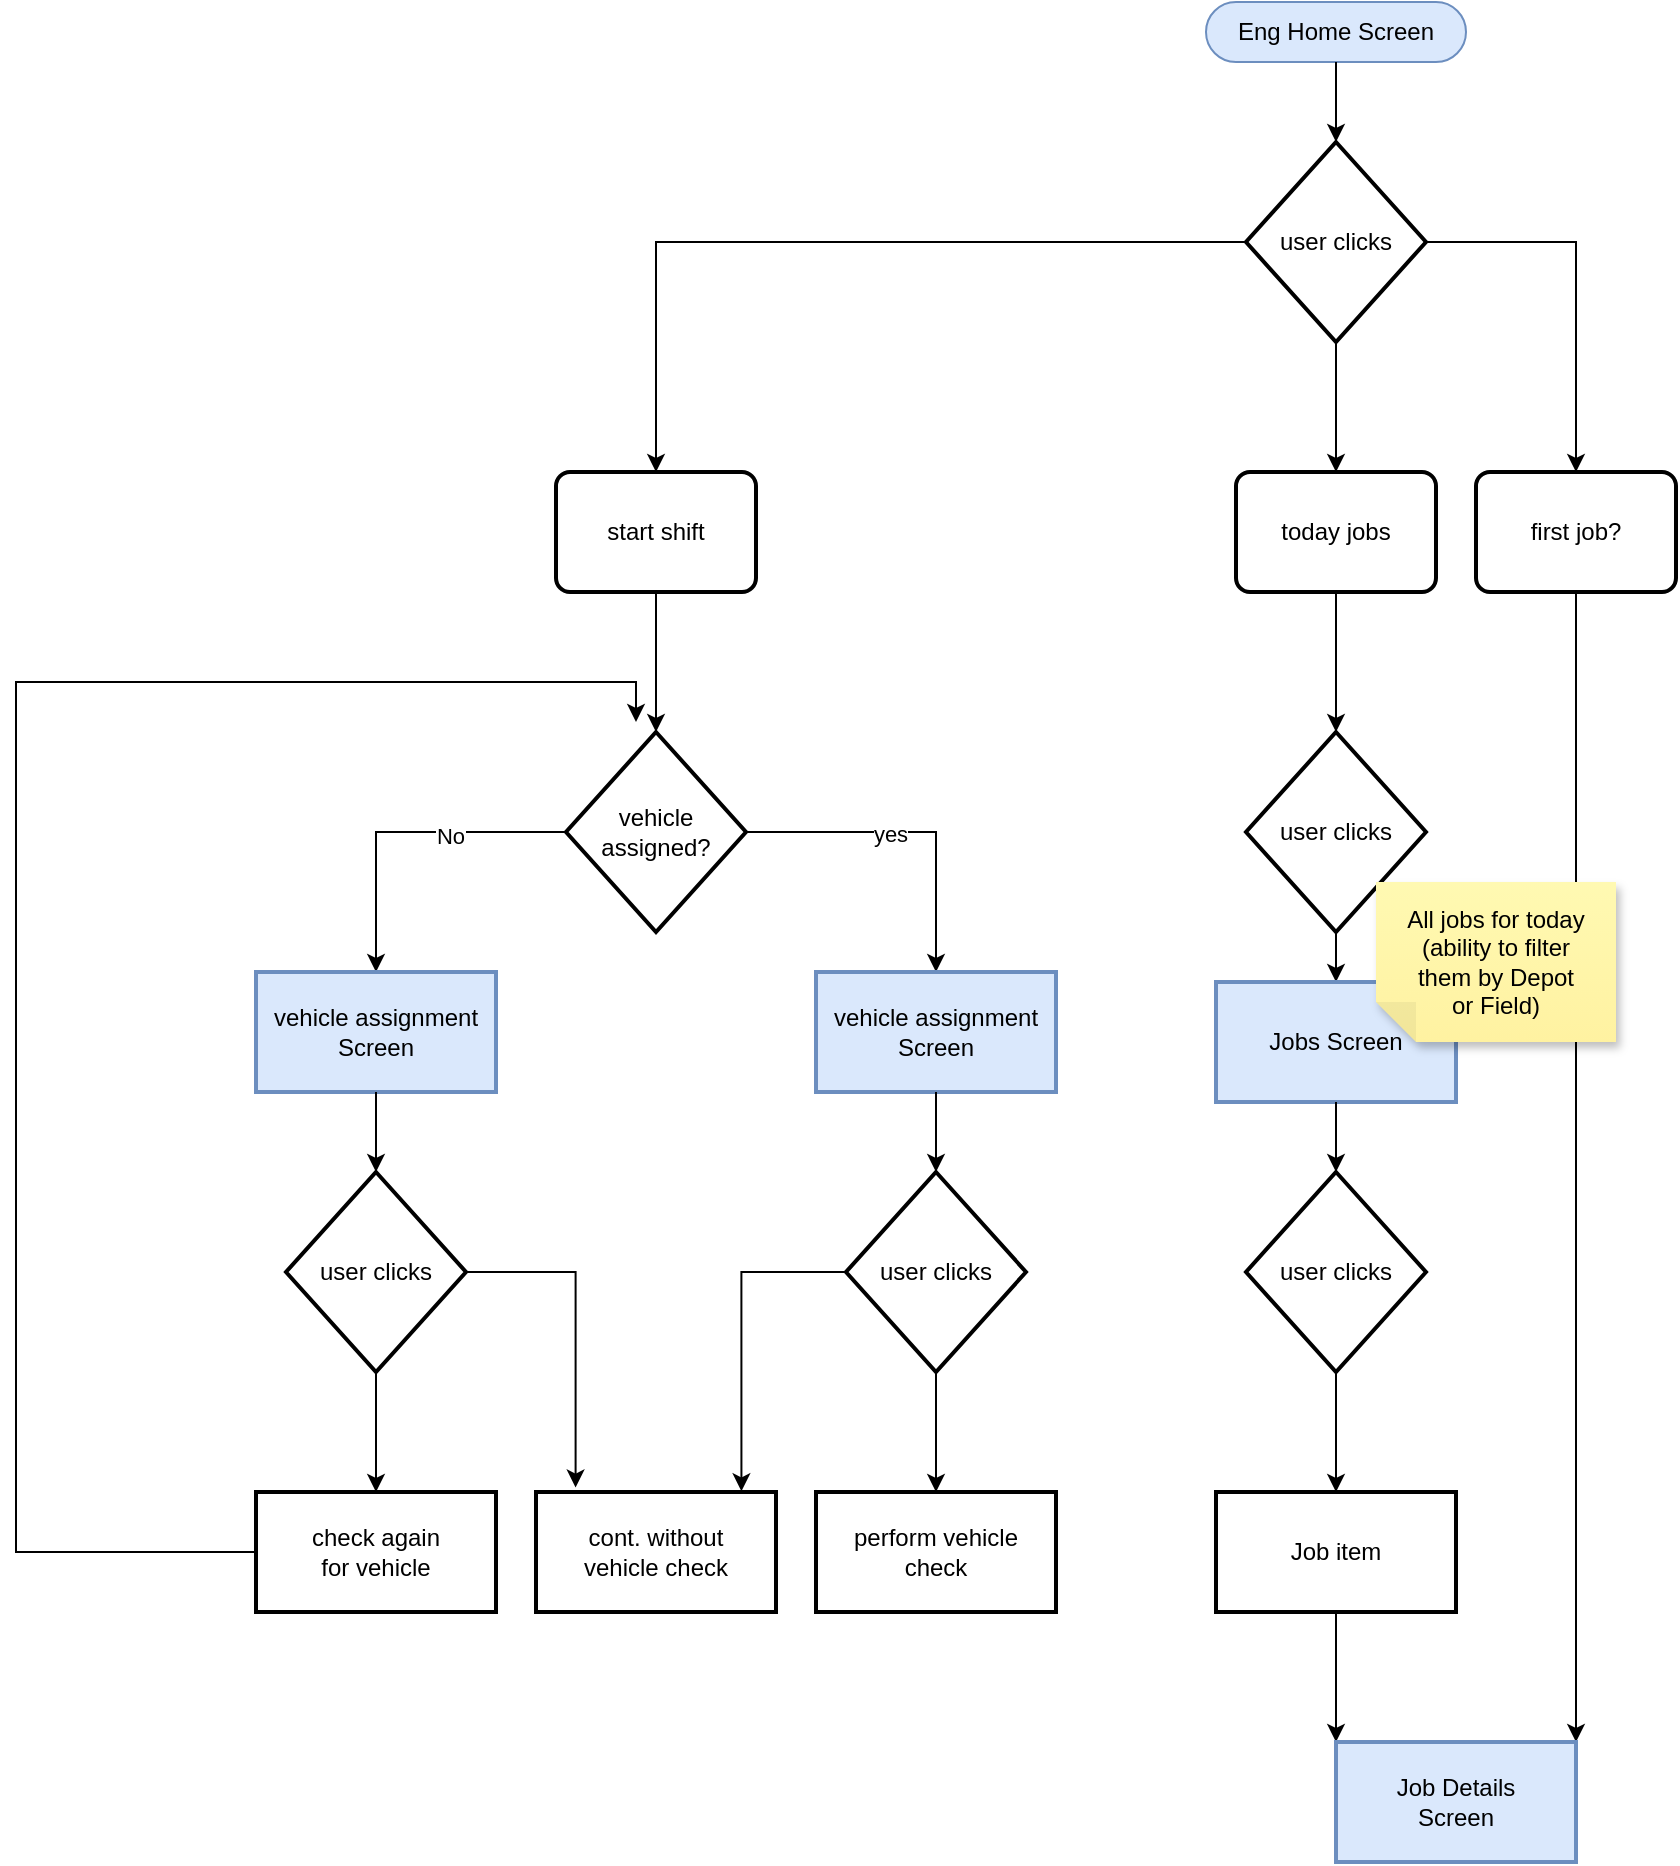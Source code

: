 <mxfile version="22.1.5" type="github">
  <diagram id="kgpKYQtTHZ0yAKxKKP6v" name="Page-1">
    <mxGraphModel dx="2793" dy="1102" grid="1" gridSize="10" guides="1" tooltips="1" connect="1" arrows="1" fold="1" page="1" pageScale="1" pageWidth="850" pageHeight="1100" math="0" shadow="0">
      <root>
        <mxCell id="0" />
        <mxCell id="1" parent="0" />
        <mxCell id="PvGmognT5EnWfmdFGkZc-1" value="Eng Home Screen" style="html=1;dashed=0;whiteSpace=wrap;shape=mxgraph.dfd.start;fillColor=#dae8fc;strokeColor=#6c8ebf;" vertex="1" parent="1">
          <mxGeometry x="135" y="30" width="130" height="30" as="geometry" />
        </mxCell>
        <mxCell id="PvGmognT5EnWfmdFGkZc-11" value="" style="edgeStyle=orthogonalEdgeStyle;rounded=0;orthogonalLoop=1;jettySize=auto;html=1;" edge="1" parent="1" source="PvGmognT5EnWfmdFGkZc-8" target="PvGmognT5EnWfmdFGkZc-10">
          <mxGeometry relative="1" as="geometry" />
        </mxCell>
        <mxCell id="PvGmognT5EnWfmdFGkZc-12" value="yes" style="edgeLabel;html=1;align=center;verticalAlign=middle;resizable=0;points=[];" vertex="1" connectable="0" parent="PvGmognT5EnWfmdFGkZc-11">
          <mxGeometry x="-0.125" y="-1" relative="1" as="geometry">
            <mxPoint as="offset" />
          </mxGeometry>
        </mxCell>
        <mxCell id="PvGmognT5EnWfmdFGkZc-34" style="edgeStyle=orthogonalEdgeStyle;rounded=0;orthogonalLoop=1;jettySize=auto;html=1;entryX=0.5;entryY=0;entryDx=0;entryDy=0;" edge="1" parent="1" source="PvGmognT5EnWfmdFGkZc-8" target="PvGmognT5EnWfmdFGkZc-33">
          <mxGeometry relative="1" as="geometry" />
        </mxCell>
        <mxCell id="PvGmognT5EnWfmdFGkZc-35" value="No" style="edgeLabel;html=1;align=center;verticalAlign=middle;resizable=0;points=[];" vertex="1" connectable="0" parent="PvGmognT5EnWfmdFGkZc-34">
          <mxGeometry x="-0.298" y="2" relative="1" as="geometry">
            <mxPoint as="offset" />
          </mxGeometry>
        </mxCell>
        <mxCell id="PvGmognT5EnWfmdFGkZc-8" value="vehicle&lt;br&gt;assigned?" style="strokeWidth=2;html=1;shape=mxgraph.flowchart.decision;whiteSpace=wrap;" vertex="1" parent="1">
          <mxGeometry x="-185" y="395" width="90" height="100" as="geometry" />
        </mxCell>
        <mxCell id="PvGmognT5EnWfmdFGkZc-10" value="vehicle assignment&lt;br&gt;Screen" style="whiteSpace=wrap;html=1;strokeWidth=2;fillColor=#dae8fc;strokeColor=#6c8ebf;" vertex="1" parent="1">
          <mxGeometry x="-60" y="515" width="120" height="60" as="geometry" />
        </mxCell>
        <mxCell id="PvGmognT5EnWfmdFGkZc-13" value="cont. without&lt;br&gt;vehicle check" style="whiteSpace=wrap;html=1;strokeWidth=2;" vertex="1" parent="1">
          <mxGeometry x="-200" y="775" width="120" height="60" as="geometry" />
        </mxCell>
        <mxCell id="PvGmognT5EnWfmdFGkZc-27" style="edgeStyle=orthogonalEdgeStyle;rounded=0;orthogonalLoop=1;jettySize=auto;html=1;entryX=0.5;entryY=0;entryDx=0;entryDy=0;" edge="1" parent="1" source="PvGmognT5EnWfmdFGkZc-22" target="PvGmognT5EnWfmdFGkZc-24">
          <mxGeometry relative="1" as="geometry" />
        </mxCell>
        <mxCell id="PvGmognT5EnWfmdFGkZc-28" style="edgeStyle=orthogonalEdgeStyle;rounded=0;orthogonalLoop=1;jettySize=auto;html=1;entryX=0.5;entryY=0;entryDx=0;entryDy=0;" edge="1" parent="1" source="PvGmognT5EnWfmdFGkZc-22" target="PvGmognT5EnWfmdFGkZc-23">
          <mxGeometry relative="1" as="geometry" />
        </mxCell>
        <mxCell id="PvGmognT5EnWfmdFGkZc-29" style="edgeStyle=orthogonalEdgeStyle;rounded=0;orthogonalLoop=1;jettySize=auto;html=1;entryX=0.5;entryY=0;entryDx=0;entryDy=0;" edge="1" parent="1" source="PvGmognT5EnWfmdFGkZc-22" target="PvGmognT5EnWfmdFGkZc-25">
          <mxGeometry relative="1" as="geometry" />
        </mxCell>
        <mxCell id="PvGmognT5EnWfmdFGkZc-22" value="user clicks" style="strokeWidth=2;html=1;shape=mxgraph.flowchart.decision;whiteSpace=wrap;" vertex="1" parent="1">
          <mxGeometry x="155" y="100" width="90" height="100" as="geometry" />
        </mxCell>
        <mxCell id="PvGmognT5EnWfmdFGkZc-23" value="start shift" style="rounded=1;whiteSpace=wrap;html=1;absoluteArcSize=1;arcSize=14;strokeWidth=2;" vertex="1" parent="1">
          <mxGeometry x="-190" y="265" width="100" height="60" as="geometry" />
        </mxCell>
        <mxCell id="PvGmognT5EnWfmdFGkZc-24" value="today jobs" style="rounded=1;whiteSpace=wrap;html=1;absoluteArcSize=1;arcSize=14;strokeWidth=2;" vertex="1" parent="1">
          <mxGeometry x="150" y="265" width="100" height="60" as="geometry" />
        </mxCell>
        <mxCell id="PvGmognT5EnWfmdFGkZc-57" style="edgeStyle=orthogonalEdgeStyle;rounded=0;orthogonalLoop=1;jettySize=auto;html=1;entryX=1;entryY=0;entryDx=0;entryDy=0;" edge="1" parent="1" source="PvGmognT5EnWfmdFGkZc-25" target="PvGmognT5EnWfmdFGkZc-56">
          <mxGeometry relative="1" as="geometry" />
        </mxCell>
        <mxCell id="PvGmognT5EnWfmdFGkZc-25" value="first job?" style="rounded=1;whiteSpace=wrap;html=1;absoluteArcSize=1;arcSize=14;strokeWidth=2;" vertex="1" parent="1">
          <mxGeometry x="270" y="265" width="100" height="60" as="geometry" />
        </mxCell>
        <mxCell id="PvGmognT5EnWfmdFGkZc-30" style="edgeStyle=orthogonalEdgeStyle;rounded=0;orthogonalLoop=1;jettySize=auto;html=1;entryX=0.5;entryY=0;entryDx=0;entryDy=0;entryPerimeter=0;" edge="1" parent="1" source="PvGmognT5EnWfmdFGkZc-1" target="PvGmognT5EnWfmdFGkZc-22">
          <mxGeometry relative="1" as="geometry" />
        </mxCell>
        <mxCell id="PvGmognT5EnWfmdFGkZc-31" style="edgeStyle=orthogonalEdgeStyle;rounded=0;orthogonalLoop=1;jettySize=auto;html=1;entryX=0.5;entryY=0;entryDx=0;entryDy=0;entryPerimeter=0;" edge="1" parent="1" source="PvGmognT5EnWfmdFGkZc-23" target="PvGmognT5EnWfmdFGkZc-8">
          <mxGeometry relative="1" as="geometry" />
        </mxCell>
        <mxCell id="PvGmognT5EnWfmdFGkZc-42" style="edgeStyle=orthogonalEdgeStyle;rounded=0;orthogonalLoop=1;jettySize=auto;html=1;entryX=0.5;entryY=0;entryDx=0;entryDy=0;" edge="1" parent="1" source="PvGmognT5EnWfmdFGkZc-32" target="PvGmognT5EnWfmdFGkZc-41">
          <mxGeometry relative="1" as="geometry" />
        </mxCell>
        <mxCell id="PvGmognT5EnWfmdFGkZc-32" value="user clicks" style="strokeWidth=2;html=1;shape=mxgraph.flowchart.decision;whiteSpace=wrap;" vertex="1" parent="1">
          <mxGeometry x="-45" y="615" width="90" height="100" as="geometry" />
        </mxCell>
        <mxCell id="PvGmognT5EnWfmdFGkZc-33" value="vehicle assignment&lt;br&gt;Screen" style="whiteSpace=wrap;html=1;strokeWidth=2;fillColor=#dae8fc;strokeColor=#6c8ebf;" vertex="1" parent="1">
          <mxGeometry x="-340" y="515" width="120" height="60" as="geometry" />
        </mxCell>
        <mxCell id="PvGmognT5EnWfmdFGkZc-36" style="edgeStyle=orthogonalEdgeStyle;rounded=0;orthogonalLoop=1;jettySize=auto;html=1;entryX=0.5;entryY=0;entryDx=0;entryDy=0;entryPerimeter=0;" edge="1" parent="1" source="PvGmognT5EnWfmdFGkZc-10" target="PvGmognT5EnWfmdFGkZc-32">
          <mxGeometry relative="1" as="geometry" />
        </mxCell>
        <mxCell id="PvGmognT5EnWfmdFGkZc-44" style="edgeStyle=orthogonalEdgeStyle;rounded=0;orthogonalLoop=1;jettySize=auto;html=1;entryX=0.5;entryY=0;entryDx=0;entryDy=0;" edge="1" parent="1" source="PvGmognT5EnWfmdFGkZc-37" target="PvGmognT5EnWfmdFGkZc-43">
          <mxGeometry relative="1" as="geometry" />
        </mxCell>
        <mxCell id="PvGmognT5EnWfmdFGkZc-37" value="user clicks" style="strokeWidth=2;html=1;shape=mxgraph.flowchart.decision;whiteSpace=wrap;" vertex="1" parent="1">
          <mxGeometry x="-325" y="615" width="90" height="100" as="geometry" />
        </mxCell>
        <mxCell id="PvGmognT5EnWfmdFGkZc-38" style="edgeStyle=orthogonalEdgeStyle;rounded=0;orthogonalLoop=1;jettySize=auto;html=1;entryX=0.5;entryY=0;entryDx=0;entryDy=0;entryPerimeter=0;" edge="1" parent="1" source="PvGmognT5EnWfmdFGkZc-33" target="PvGmognT5EnWfmdFGkZc-37">
          <mxGeometry relative="1" as="geometry" />
        </mxCell>
        <mxCell id="PvGmognT5EnWfmdFGkZc-41" value="perform vehicle &lt;br&gt;check" style="whiteSpace=wrap;html=1;strokeWidth=2;" vertex="1" parent="1">
          <mxGeometry x="-60" y="775" width="120" height="60" as="geometry" />
        </mxCell>
        <mxCell id="PvGmognT5EnWfmdFGkZc-59" style="edgeStyle=orthogonalEdgeStyle;rounded=0;orthogonalLoop=1;jettySize=auto;html=1;" edge="1" parent="1" source="PvGmognT5EnWfmdFGkZc-43">
          <mxGeometry relative="1" as="geometry">
            <mxPoint x="-150" y="390" as="targetPoint" />
            <Array as="points">
              <mxPoint x="-460" y="805" />
              <mxPoint x="-460" y="370" />
            </Array>
          </mxGeometry>
        </mxCell>
        <mxCell id="PvGmognT5EnWfmdFGkZc-43" value="check again&lt;br&gt;for vehicle" style="whiteSpace=wrap;html=1;strokeWidth=2;" vertex="1" parent="1">
          <mxGeometry x="-340" y="775" width="120" height="60" as="geometry" />
        </mxCell>
        <mxCell id="PvGmognT5EnWfmdFGkZc-48" style="edgeStyle=orthogonalEdgeStyle;rounded=0;orthogonalLoop=1;jettySize=auto;html=1;entryX=0.5;entryY=0;entryDx=0;entryDy=0;" edge="1" parent="1" source="PvGmognT5EnWfmdFGkZc-45" target="PvGmognT5EnWfmdFGkZc-47">
          <mxGeometry relative="1" as="geometry" />
        </mxCell>
        <mxCell id="PvGmognT5EnWfmdFGkZc-45" value="user clicks" style="strokeWidth=2;html=1;shape=mxgraph.flowchart.decision;whiteSpace=wrap;" vertex="1" parent="1">
          <mxGeometry x="155" y="395" width="90" height="100" as="geometry" />
        </mxCell>
        <mxCell id="PvGmognT5EnWfmdFGkZc-46" style="edgeStyle=orthogonalEdgeStyle;rounded=0;orthogonalLoop=1;jettySize=auto;html=1;entryX=0.5;entryY=0;entryDx=0;entryDy=0;entryPerimeter=0;" edge="1" parent="1" source="PvGmognT5EnWfmdFGkZc-24" target="PvGmognT5EnWfmdFGkZc-45">
          <mxGeometry relative="1" as="geometry" />
        </mxCell>
        <mxCell id="PvGmognT5EnWfmdFGkZc-47" value="Jobs Screen" style="whiteSpace=wrap;html=1;strokeWidth=2;fillColor=#dae8fc;strokeColor=#6c8ebf;" vertex="1" parent="1">
          <mxGeometry x="140" y="520" width="120" height="60" as="geometry" />
        </mxCell>
        <mxCell id="PvGmognT5EnWfmdFGkZc-49" value="All jobs for today&lt;br&gt;(ability to filter&lt;br&gt;them by Depot&lt;br&gt;or Field)" style="shape=note;whiteSpace=wrap;html=1;backgroundOutline=1;fontColor=#000000;darkOpacity=0.05;fillColor=#FFF9B2;strokeColor=none;fillStyle=solid;direction=west;gradientDirection=north;gradientColor=#FFF2A1;shadow=1;size=20;pointerEvents=1;" vertex="1" parent="1">
          <mxGeometry x="220" y="470" width="120" height="80" as="geometry" />
        </mxCell>
        <mxCell id="PvGmognT5EnWfmdFGkZc-55" style="edgeStyle=orthogonalEdgeStyle;rounded=0;orthogonalLoop=1;jettySize=auto;html=1;entryX=0.5;entryY=0;entryDx=0;entryDy=0;" edge="1" parent="1" source="PvGmognT5EnWfmdFGkZc-50" target="PvGmognT5EnWfmdFGkZc-54">
          <mxGeometry relative="1" as="geometry" />
        </mxCell>
        <mxCell id="PvGmognT5EnWfmdFGkZc-50" value="user clicks" style="strokeWidth=2;html=1;shape=mxgraph.flowchart.decision;whiteSpace=wrap;" vertex="1" parent="1">
          <mxGeometry x="155" y="615" width="90" height="100" as="geometry" />
        </mxCell>
        <mxCell id="PvGmognT5EnWfmdFGkZc-51" style="edgeStyle=orthogonalEdgeStyle;rounded=0;orthogonalLoop=1;jettySize=auto;html=1;entryX=0.5;entryY=0;entryDx=0;entryDy=0;entryPerimeter=0;" edge="1" parent="1" source="PvGmognT5EnWfmdFGkZc-47" target="PvGmognT5EnWfmdFGkZc-50">
          <mxGeometry relative="1" as="geometry" />
        </mxCell>
        <mxCell id="PvGmognT5EnWfmdFGkZc-52" style="edgeStyle=orthogonalEdgeStyle;rounded=0;orthogonalLoop=1;jettySize=auto;html=1;entryX=0.165;entryY=-0.037;entryDx=0;entryDy=0;entryPerimeter=0;" edge="1" parent="1" source="PvGmognT5EnWfmdFGkZc-37" target="PvGmognT5EnWfmdFGkZc-13">
          <mxGeometry relative="1" as="geometry" />
        </mxCell>
        <mxCell id="PvGmognT5EnWfmdFGkZc-53" style="edgeStyle=orthogonalEdgeStyle;rounded=0;orthogonalLoop=1;jettySize=auto;html=1;entryX=0.856;entryY=-0.006;entryDx=0;entryDy=0;entryPerimeter=0;" edge="1" parent="1" source="PvGmognT5EnWfmdFGkZc-32" target="PvGmognT5EnWfmdFGkZc-13">
          <mxGeometry relative="1" as="geometry" />
        </mxCell>
        <mxCell id="PvGmognT5EnWfmdFGkZc-58" style="edgeStyle=orthogonalEdgeStyle;rounded=0;orthogonalLoop=1;jettySize=auto;html=1;entryX=0;entryY=0;entryDx=0;entryDy=0;" edge="1" parent="1" source="PvGmognT5EnWfmdFGkZc-54" target="PvGmognT5EnWfmdFGkZc-56">
          <mxGeometry relative="1" as="geometry" />
        </mxCell>
        <mxCell id="PvGmognT5EnWfmdFGkZc-54" value="Job item" style="whiteSpace=wrap;html=1;strokeWidth=2;" vertex="1" parent="1">
          <mxGeometry x="140" y="775" width="120" height="60" as="geometry" />
        </mxCell>
        <mxCell id="PvGmognT5EnWfmdFGkZc-56" value="Job Details&lt;br&gt;Screen" style="whiteSpace=wrap;html=1;strokeWidth=2;fillColor=#dae8fc;strokeColor=#6c8ebf;" vertex="1" parent="1">
          <mxGeometry x="200" y="900" width="120" height="60" as="geometry" />
        </mxCell>
      </root>
    </mxGraphModel>
  </diagram>
</mxfile>

